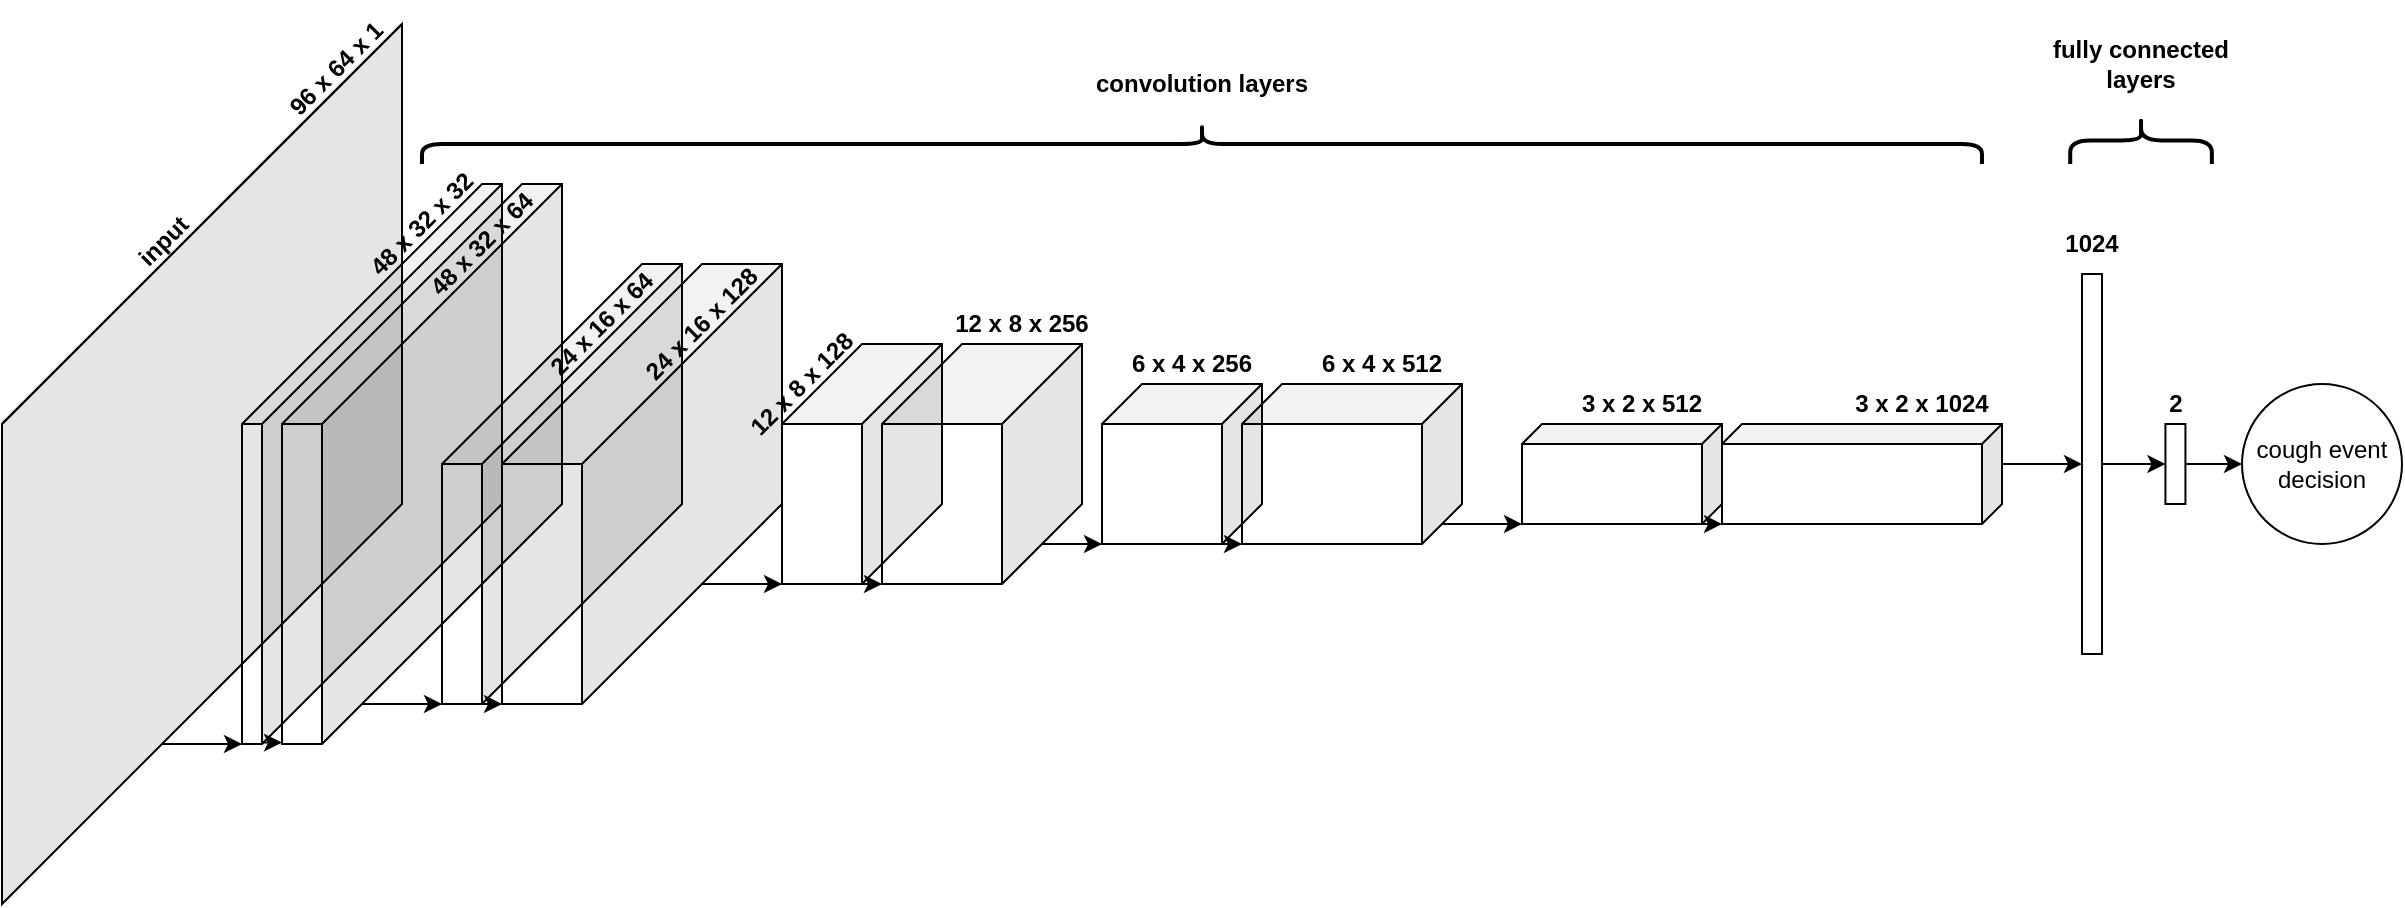 <mxfile version="16.1.2" type="device"><diagram id="fn_3PNEznC-Y0D5N52Wr" name="Page-1"><mxGraphModel dx="1422" dy="865" grid="1" gridSize="10" guides="1" tooltips="1" connect="1" arrows="1" fold="1" page="1" pageScale="1" pageWidth="1400" pageHeight="850" math="0" shadow="0"><root><mxCell id="0"/><mxCell id="1" parent="0"/><mxCell id="E9wr9kS5ZXiOrKinij7P-9" value="" style="shape=cube;whiteSpace=wrap;html=1;boundedLbl=1;backgroundOutline=1;darkOpacity=0.05;darkOpacity2=0.1;fillColor=none;direction=east;size=200;flipV=0;flipH=1;" parent="1" vertex="1"><mxGeometry x="40" y="160" width="200" height="440" as="geometry"/></mxCell><mxCell id="BP_H7tgaW6EbcxSf2OxB-1" value="input&lt;span style=&quot;white-space: pre&quot;&gt;&#9;&lt;/span&gt;&lt;span style=&quot;white-space: pre&quot;&gt;&#9;&lt;/span&gt; &lt;span style=&quot;white-space: pre&quot;&gt;&#9;&lt;/span&gt;96 x 64 x 1" style="text;html=1;strokeColor=none;fillColor=none;align=center;verticalAlign=middle;whiteSpace=wrap;rounded=0;rotation=-45;fontStyle=1;labelBackgroundColor=none;labelBorderColor=none;fontSize=12;" parent="1" vertex="1"><mxGeometry x="79.04" y="210" width="180.96" height="20" as="geometry"/></mxCell><mxCell id="E9wr9kS5ZXiOrKinij7P-1" value="" style="shape=cube;whiteSpace=wrap;html=1;boundedLbl=1;backgroundOutline=1;darkOpacity=0.05;darkOpacity2=0.1;fillColor=none;direction=east;size=120;flipV=0;flipH=1;" parent="1" vertex="1"><mxGeometry x="160" y="240" width="130" height="280" as="geometry"/></mxCell><mxCell id="BP_H7tgaW6EbcxSf2OxB-7" value="" style="shape=cube;whiteSpace=wrap;html=1;boundedLbl=1;backgroundOutline=1;darkOpacity=0.05;darkOpacity2=0.1;fillColor=none;direction=east;size=120;flipV=0;flipH=1;" parent="1" vertex="1"><mxGeometry x="180" y="240" width="140" height="280" as="geometry"/></mxCell><mxCell id="BP_H7tgaW6EbcxSf2OxB-9" value="48 x 32 x 32" style="text;html=1;strokeColor=none;fillColor=none;align=center;verticalAlign=middle;whiteSpace=wrap;rounded=0;rotation=-45;fontStyle=1;labelBackgroundColor=none;labelBorderColor=none;fontSize=12;" parent="1" vertex="1"><mxGeometry x="210" y="250" width="80" height="20" as="geometry"/></mxCell><mxCell id="BP_H7tgaW6EbcxSf2OxB-10" value="48 x 32 x 64" style="text;html=1;strokeColor=none;fillColor=none;align=center;verticalAlign=middle;whiteSpace=wrap;rounded=0;rotation=-45;fontStyle=1;labelBackgroundColor=none;labelBorderColor=none;fontSize=12;" parent="1" vertex="1"><mxGeometry x="240" y="260" width="80" height="20" as="geometry"/></mxCell><mxCell id="BP_H7tgaW6EbcxSf2OxB-13" value="" style="shape=cube;whiteSpace=wrap;html=1;boundedLbl=1;backgroundOutline=1;darkOpacity=0.05;darkOpacity2=0.1;shadow=0;labelBackgroundColor=none;fillColor=none;flipH=1;flipV=0;direction=east;size=100;" parent="1" vertex="1"><mxGeometry x="260" y="280" width="120" height="220" as="geometry"/></mxCell><mxCell id="BP_H7tgaW6EbcxSf2OxB-14" value="24 x 16 x 64" style="text;html=1;strokeColor=none;fillColor=none;align=center;verticalAlign=middle;whiteSpace=wrap;rounded=0;rotation=-45;fontStyle=1;labelBackgroundColor=none;labelBorderColor=none;fontSize=12;" parent="1" vertex="1"><mxGeometry x="300" y="300" width="80" height="20" as="geometry"/></mxCell><mxCell id="BP_H7tgaW6EbcxSf2OxB-15" value="" style="shape=cube;whiteSpace=wrap;html=1;boundedLbl=1;backgroundOutline=1;darkOpacity=0.05;darkOpacity2=0.1;shadow=0;labelBackgroundColor=none;fillColor=none;flipH=1;flipV=0;direction=east;size=100;" parent="1" vertex="1"><mxGeometry x="290" y="280" width="140" height="220" as="geometry"/></mxCell><mxCell id="BP_H7tgaW6EbcxSf2OxB-16" value="24 x 16 x 128" style="text;html=1;strokeColor=none;fillColor=none;align=center;verticalAlign=middle;whiteSpace=wrap;rounded=0;rotation=-45;fontStyle=1;labelBackgroundColor=none;labelBorderColor=none;fontSize=12;" parent="1" vertex="1"><mxGeometry x="350" y="300" width="80" height="20" as="geometry"/></mxCell><mxCell id="BP_H7tgaW6EbcxSf2OxB-17" value="" style="shape=cube;whiteSpace=wrap;html=1;boundedLbl=1;backgroundOutline=1;darkOpacity=0.05;darkOpacity2=0.1;shadow=0;labelBackgroundColor=none;fillColor=none;flipH=1;flipV=0;direction=east;size=40;" parent="1" vertex="1"><mxGeometry x="430" y="320" width="80" height="120" as="geometry"/></mxCell><mxCell id="BP_H7tgaW6EbcxSf2OxB-18" value="" style="shape=cube;whiteSpace=wrap;html=1;boundedLbl=1;backgroundOutline=1;darkOpacity=0.05;darkOpacity2=0.1;shadow=0;labelBackgroundColor=none;fillColor=none;flipH=1;flipV=0;direction=east;size=40;" parent="1" vertex="1"><mxGeometry x="480" y="320" width="100" height="120" as="geometry"/></mxCell><mxCell id="BP_H7tgaW6EbcxSf2OxB-19" value="12 x 8 x 128" style="text;html=1;strokeColor=none;fillColor=none;align=center;verticalAlign=middle;whiteSpace=wrap;rounded=0;rotation=-45;fontStyle=1;labelBackgroundColor=none;labelBorderColor=none;fontSize=12;" parent="1" vertex="1"><mxGeometry x="400" y="330" width="80" height="20" as="geometry"/></mxCell><mxCell id="BP_H7tgaW6EbcxSf2OxB-20" value="12 x 8 x 256" style="text;html=1;strokeColor=none;fillColor=none;align=center;verticalAlign=middle;whiteSpace=wrap;rounded=0;rotation=0;fontStyle=1;labelBackgroundColor=none;labelBorderColor=none;fontSize=12;" parent="1" vertex="1"><mxGeometry x="510" y="300" width="80" height="20" as="geometry"/></mxCell><mxCell id="BP_H7tgaW6EbcxSf2OxB-27" value="" style="shape=cube;whiteSpace=wrap;html=1;boundedLbl=1;backgroundOutline=1;darkOpacity=0.05;darkOpacity2=0.1;shadow=0;labelBackgroundColor=none;fillColor=none;flipH=1;flipV=0;direction=east;size=20;" parent="1" vertex="1"><mxGeometry x="590" y="340" width="80" height="80" as="geometry"/></mxCell><mxCell id="BP_H7tgaW6EbcxSf2OxB-41" value="6 x 4 x 256" style="text;html=1;strokeColor=none;fillColor=none;align=center;verticalAlign=middle;whiteSpace=wrap;rounded=0;rotation=0;fontStyle=1;labelBackgroundColor=none;labelBorderColor=none;fontSize=12;" parent="1" vertex="1"><mxGeometry x="595" y="320" width="80" height="20" as="geometry"/></mxCell><mxCell id="BP_H7tgaW6EbcxSf2OxB-42" value="" style="shape=cube;boundedLbl=1;backgroundOutline=1;darkOpacity=0.05;darkOpacity2=0.1;shadow=0;labelBackgroundColor=none;fillColor=none;flipH=1;flipV=0;direction=east;size=20;labelBorderColor=none;whiteSpace=wrap;html=1;sketch=0;" parent="1" vertex="1"><mxGeometry x="660" y="340" width="110" height="80" as="geometry"/></mxCell><mxCell id="BP_H7tgaW6EbcxSf2OxB-43" value="6 x 4 x 512" style="text;html=1;strokeColor=none;fillColor=none;align=center;verticalAlign=middle;whiteSpace=wrap;rounded=0;rotation=0;fontStyle=1;labelBackgroundColor=none;labelBorderColor=none;fontSize=12;" parent="1" vertex="1"><mxGeometry x="690" y="320" width="80" height="20" as="geometry"/></mxCell><mxCell id="BP_H7tgaW6EbcxSf2OxB-44" value="" style="shape=cube;boundedLbl=1;backgroundOutline=1;darkOpacity=0.05;darkOpacity2=0.1;shadow=0;labelBackgroundColor=none;fillColor=none;flipH=1;flipV=0;direction=east;size=10;labelBorderColor=none;whiteSpace=wrap;html=1;sketch=0;" parent="1" vertex="1"><mxGeometry x="800" y="360" width="100" height="50" as="geometry"/></mxCell><mxCell id="BP_H7tgaW6EbcxSf2OxB-61" value="3 x 2 x 512" style="text;html=1;strokeColor=none;fillColor=none;align=center;verticalAlign=middle;whiteSpace=wrap;rounded=0;rotation=0;fontStyle=1;labelBackgroundColor=none;labelBorderColor=none;fontSize=12;" parent="1" vertex="1"><mxGeometry x="820" y="340" width="80" height="20" as="geometry"/></mxCell><mxCell id="BP_H7tgaW6EbcxSf2OxB-62" value="" style="shape=cube;boundedLbl=1;backgroundOutline=1;darkOpacity=0.05;darkOpacity2=0.1;shadow=0;labelBackgroundColor=none;fillColor=none;flipH=1;flipV=0;direction=east;size=10;labelBorderColor=none;whiteSpace=wrap;html=1;sketch=0;" parent="1" vertex="1"><mxGeometry x="900" y="360" width="140" height="50" as="geometry"/></mxCell><mxCell id="BP_H7tgaW6EbcxSf2OxB-63" value="3 x 2 x 1024" style="text;html=1;strokeColor=none;fillColor=none;align=center;verticalAlign=middle;whiteSpace=wrap;rounded=0;rotation=0;fontStyle=1;labelBackgroundColor=none;labelBorderColor=none;fontSize=12;" parent="1" vertex="1"><mxGeometry x="960" y="340" width="80" height="20" as="geometry"/></mxCell><mxCell id="BP_H7tgaW6EbcxSf2OxB-65" value="" style="rounded=0;whiteSpace=wrap;html=1;shadow=0;labelBackgroundColor=none;sketch=0;fontSize=12;fillColor=none;gradientColor=none;" parent="1" vertex="1"><mxGeometry x="1080" y="285" width="10" height="190" as="geometry"/></mxCell><mxCell id="BP_H7tgaW6EbcxSf2OxB-69" value="" style="edgeStyle=segmentEdgeStyle;endArrow=classic;html=1;rounded=0;fontSize=12;" parent="1" edge="1"><mxGeometry width="50" height="50" relative="1" as="geometry"><mxPoint x="120" y="520" as="sourcePoint"/><mxPoint x="160" y="520" as="targetPoint"/></mxGeometry></mxCell><mxCell id="BP_H7tgaW6EbcxSf2OxB-71" value="" style="edgeStyle=segmentEdgeStyle;endArrow=classic;html=1;rounded=0;fontSize=12;entryX=1;entryY=1;entryDx=0;entryDy=0;entryPerimeter=0;" parent="1" target="BP_H7tgaW6EbcxSf2OxB-7" edge="1"><mxGeometry width="50" height="50" relative="1" as="geometry"><mxPoint x="170" y="519.31" as="sourcePoint"/><mxPoint x="340" y="519.31" as="targetPoint"/></mxGeometry></mxCell><mxCell id="BP_H7tgaW6EbcxSf2OxB-74" value="" style="edgeStyle=segmentEdgeStyle;endArrow=classic;html=1;rounded=0;fontSize=12;" parent="1" edge="1"><mxGeometry width="50" height="50" relative="1" as="geometry"><mxPoint x="220" y="500" as="sourcePoint"/><mxPoint x="260" y="500" as="targetPoint"/></mxGeometry></mxCell><mxCell id="BP_H7tgaW6EbcxSf2OxB-75" value="" style="edgeStyle=segmentEdgeStyle;endArrow=classic;html=1;rounded=0;fontSize=12;" parent="1" edge="1"><mxGeometry width="50" height="50" relative="1" as="geometry"><mxPoint x="390" y="440" as="sourcePoint"/><mxPoint x="430" y="440" as="targetPoint"/></mxGeometry></mxCell><mxCell id="BP_H7tgaW6EbcxSf2OxB-76" value="" style="edgeStyle=segmentEdgeStyle;endArrow=classic;html=1;rounded=0;fontSize=12;" parent="1" edge="1"><mxGeometry width="50" height="50" relative="1" as="geometry"><mxPoint x="560" y="420" as="sourcePoint"/><mxPoint x="590" y="420" as="targetPoint"/></mxGeometry></mxCell><mxCell id="BP_H7tgaW6EbcxSf2OxB-77" value="" style="edgeStyle=segmentEdgeStyle;endArrow=classic;html=1;rounded=0;fontSize=12;" parent="1" edge="1"><mxGeometry width="50" height="50" relative="1" as="geometry"><mxPoint x="760" y="410" as="sourcePoint"/><mxPoint x="800" y="410" as="targetPoint"/></mxGeometry></mxCell><mxCell id="BP_H7tgaW6EbcxSf2OxB-78" value="" style="edgeStyle=segmentEdgeStyle;endArrow=classic;html=1;rounded=0;fontSize=12;entryX=0;entryY=0.5;entryDx=0;entryDy=0;" parent="1" target="BP_H7tgaW6EbcxSf2OxB-65" edge="1"><mxGeometry width="50" height="50" relative="1" as="geometry"><mxPoint x="1040" y="380" as="sourcePoint"/><mxPoint x="1080" y="379.66" as="targetPoint"/></mxGeometry></mxCell><mxCell id="BP_H7tgaW6EbcxSf2OxB-83" value="" style="edgeStyle=segmentEdgeStyle;endArrow=classic;html=1;rounded=0;fontSize=12;startArrow=none;entryX=0;entryY=0.5;entryDx=0;entryDy=0;exitX=1;exitY=0.5;exitDx=0;exitDy=0;" parent="1" target="BP_H7tgaW6EbcxSf2OxB-66" edge="1" source="BP_H7tgaW6EbcxSf2OxB-65"><mxGeometry width="50" height="50" relative="1" as="geometry"><mxPoint x="1120" y="380" as="sourcePoint"/><mxPoint x="1200" y="380" as="targetPoint"/></mxGeometry></mxCell><mxCell id="2Ukn3HGsp6Sb5mwYhxMX-3" value="" style="edgeStyle=orthogonalEdgeStyle;rounded=0;orthogonalLoop=1;jettySize=auto;html=1;" edge="1" parent="1" source="BP_H7tgaW6EbcxSf2OxB-66" target="2Ukn3HGsp6Sb5mwYhxMX-2"><mxGeometry relative="1" as="geometry"/></mxCell><mxCell id="BP_H7tgaW6EbcxSf2OxB-66" value="" style="rounded=0;whiteSpace=wrap;html=1;shadow=0;labelBackgroundColor=none;sketch=0;fontSize=12;fillColor=none;gradientColor=none;" parent="1" vertex="1"><mxGeometry x="1121.72" y="360" width="10" height="40" as="geometry"/></mxCell><mxCell id="BP_H7tgaW6EbcxSf2OxB-86" value="" style="edgeStyle=segmentEdgeStyle;endArrow=classic;html=1;rounded=0;fontSize=12;" parent="1" edge="1"><mxGeometry width="50" height="50" relative="1" as="geometry"><mxPoint x="280" y="500" as="sourcePoint"/><mxPoint x="290" y="500" as="targetPoint"/></mxGeometry></mxCell><mxCell id="BP_H7tgaW6EbcxSf2OxB-87" value="" style="edgeStyle=segmentEdgeStyle;endArrow=classic;html=1;rounded=0;fontSize=12;" parent="1" edge="1"><mxGeometry width="50" height="50" relative="1" as="geometry"><mxPoint x="470" y="440" as="sourcePoint"/><mxPoint x="480" y="440" as="targetPoint"/></mxGeometry></mxCell><mxCell id="BP_H7tgaW6EbcxSf2OxB-88" value="" style="edgeStyle=segmentEdgeStyle;endArrow=classic;html=1;rounded=0;fontSize=12;" parent="1" edge="1"><mxGeometry width="50" height="50" relative="1" as="geometry"><mxPoint x="650" y="420" as="sourcePoint"/><mxPoint x="660" y="420" as="targetPoint"/></mxGeometry></mxCell><mxCell id="BP_H7tgaW6EbcxSf2OxB-89" value="" style="edgeStyle=segmentEdgeStyle;endArrow=classic;html=1;rounded=0;fontSize=12;" parent="1" edge="1"><mxGeometry width="50" height="50" relative="1" as="geometry"><mxPoint x="890" y="410" as="sourcePoint"/><mxPoint x="900" y="410" as="targetPoint"/></mxGeometry></mxCell><mxCell id="BP_H7tgaW6EbcxSf2OxB-90" value="1024" style="text;html=1;strokeColor=none;fillColor=none;align=center;verticalAlign=middle;whiteSpace=wrap;rounded=0;rotation=0;fontStyle=1;labelBackgroundColor=none;labelBorderColor=none;fontSize=12;" parent="1" vertex="1"><mxGeometry x="1065" y="260" width="40" height="20" as="geometry"/></mxCell><mxCell id="BP_H7tgaW6EbcxSf2OxB-91" value="2" style="text;html=1;strokeColor=none;fillColor=none;align=center;verticalAlign=middle;whiteSpace=wrap;rounded=0;rotation=0;fontStyle=1;labelBackgroundColor=none;labelBorderColor=none;fontSize=12;" parent="1" vertex="1"><mxGeometry x="1106.72" y="340" width="40" height="20" as="geometry"/></mxCell><mxCell id="a7boXj2hVDLqwRZcpkos-1" value="" style="shape=curlyBracket;whiteSpace=wrap;html=1;rounded=1;rotation=90;size=0.5;strokeWidth=2;" parent="1" vertex="1"><mxGeometry x="630" y="-170" width="20" height="780" as="geometry"/></mxCell><mxCell id="a7boXj2hVDLqwRZcpkos-5" value="" style="shape=curlyBracket;whiteSpace=wrap;html=1;rounded=1;rotation=90;size=0.5;strokeWidth=2;" parent="1" vertex="1"><mxGeometry x="1097.72" y="182.79" width="23.6" height="70.82" as="geometry"/></mxCell><mxCell id="a7boXj2hVDLqwRZcpkos-7" value="convolution layers" style="text;html=1;strokeColor=none;fillColor=none;align=center;verticalAlign=middle;whiteSpace=wrap;rounded=0;strokeWidth=1;fontSize=12;fontStyle=1" parent="1" vertex="1"><mxGeometry x="555" y="170" width="170" height="40" as="geometry"/></mxCell><mxCell id="a7boXj2hVDLqwRZcpkos-9" value="fully connected layers" style="text;html=1;strokeColor=none;fillColor=none;align=center;verticalAlign=middle;whiteSpace=wrap;rounded=0;strokeWidth=1;fontSize=12;fontStyle=1" parent="1" vertex="1"><mxGeometry x="1062.02" y="160" width="95" height="40" as="geometry"/></mxCell><mxCell id="2Ukn3HGsp6Sb5mwYhxMX-2" value="cough event decision" style="ellipse;whiteSpace=wrap;html=1;" vertex="1" parent="1"><mxGeometry x="1160" y="340" width="80" height="80" as="geometry"/></mxCell></root></mxGraphModel></diagram></mxfile>